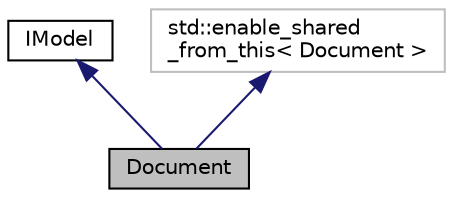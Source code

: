 digraph "Document"
{
  edge [fontname="Helvetica",fontsize="10",labelfontname="Helvetica",labelfontsize="10"];
  node [fontname="Helvetica",fontsize="10",shape=record];
  Node1 [label="Document",height=0.2,width=0.4,color="black", fillcolor="grey75", style="filled", fontcolor="black"];
  Node2 -> Node1 [dir="back",color="midnightblue",fontsize="10",style="solid",fontname="Helvetica"];
  Node2 [label="IModel",height=0.2,width=0.4,color="black", fillcolor="white", style="filled",URL="$class_i_model.html",tooltip="Базовый интерфейс модели. "];
  Node3 -> Node1 [dir="back",color="midnightblue",fontsize="10",style="solid",fontname="Helvetica"];
  Node3 [label="std::enable_shared\l_from_this\< Document \>",height=0.2,width=0.4,color="grey75", fillcolor="white", style="filled"];
}
